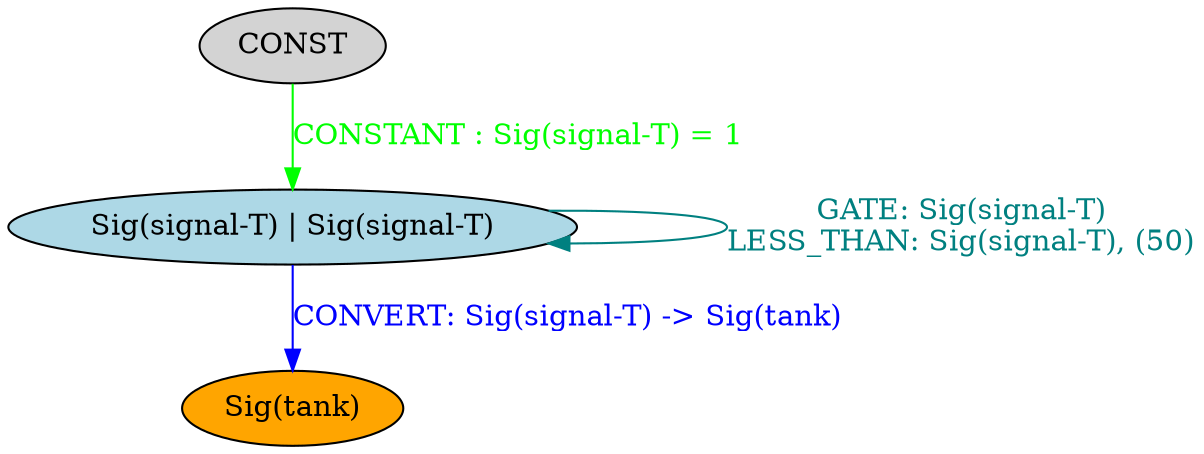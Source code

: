 strict digraph {
	nodesep=1
	1	[style=filled fillcolor=lightblue label="Sig(signal-T) | Sig(signal-T)"]
	3	[style=filled fillcolor=orange label="Sig(tank)"]
	2	[style=filled fillcolor=lightgray label="CONST"]
	1 -> 1	[label="GATE: Sig(signal-T)
LESS_THAN: Sig(signal-T), (50)" color=teal fontcolor=teal]
	1 -> 3	[label="CONVERT: Sig(signal-T) -> Sig(tank)" color=blue fontcolor=blue]
	2 -> 1	[label="CONSTANT : Sig(signal-T) = 1" color=green fontcolor=green]
}

